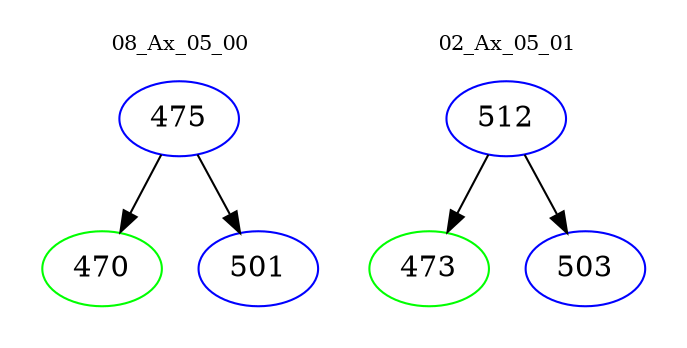 digraph{
subgraph cluster_0 {
color = white
label = "08_Ax_05_00";
fontsize=10;
T0_475 [label="475", color="blue"]
T0_475 -> T0_470 [color="black"]
T0_470 [label="470", color="green"]
T0_475 -> T0_501 [color="black"]
T0_501 [label="501", color="blue"]
}
subgraph cluster_1 {
color = white
label = "02_Ax_05_01";
fontsize=10;
T1_512 [label="512", color="blue"]
T1_512 -> T1_473 [color="black"]
T1_473 [label="473", color="green"]
T1_512 -> T1_503 [color="black"]
T1_503 [label="503", color="blue"]
}
}
